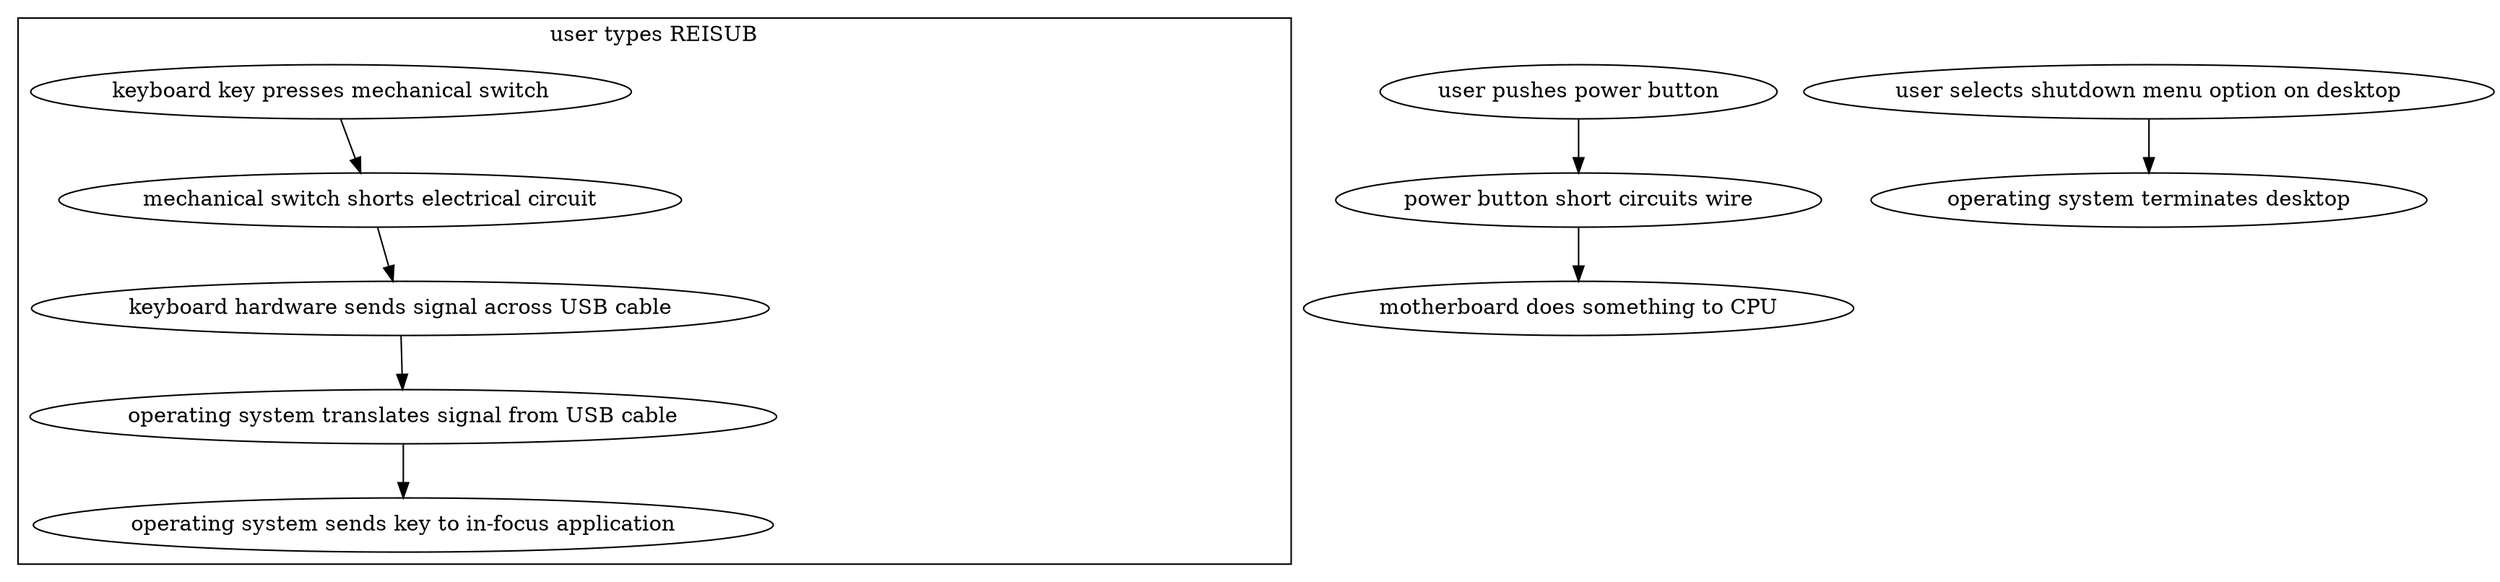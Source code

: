 strict digraph {
	graph [compound=true];
	node [label="\N"];
	subgraph cluster_user_story_user_turnsuser_types_REISUB {
		graph [label="user types REISUB"];
		user_story_user_turnsuser_types_REISUB	[style=invis];
		user_story_user_turnsuser_types_REISUBkeyboard_key_presses_mechanical_switch	[label="keyboard key presses mechanical switch"];
		user_story_user_turnsuser_types_REISUBmechanical_switch_shorts_electrical_circuit	[label="mechanical switch shorts electrical circuit"];
		user_story_user_turnsuser_types_REISUBkeyboard_key_presses_mechanical_switch -> user_story_user_turnsuser_types_REISUBmechanical_switch_shorts_electrical_circuit;
		user_story_user_turnsuser_types_REISUBkeyboard_hardware_sends_signal_across_USB_cable	[label="keyboard hardware sends signal across USB cable"];
		user_story_user_turnsuser_types_REISUBmechanical_switch_shorts_electrical_circuit -> user_story_user_turnsuser_types_REISUBkeyboard_hardware_sends_signal_across_USB_cable;
		user_story_user_turnsuser_types_REISUBoperating_system_translates_signal_from_USB_cable	[label="operating system translates signal from USB cable"];
		user_story_user_turnsuser_types_REISUBkeyboard_hardware_sends_signal_across_USB_cable -> user_story_user_turnsuser_types_REISUBoperating_system_translates_signal_from_USB_cable;
		user_story_user_turnsuser_types_REISUBoperating_system_sends_key_to_infocus_application	[label="operating system sends key to in-focus application"];
		user_story_user_turnsuser_types_REISUBoperating_system_translates_signal_from_USB_cable -> user_story_user_turnsuser_types_REISUBoperating_system_sends_key_to_infocus_application;
	}
	user_story_user_turnsuser_pushes_power_button	[label="user pushes power button"];
	user_story_user_turnspower_button_short_circuits_wire	[label="power button short circuits wire"];
	user_story_user_turnsuser_pushes_power_button -> user_story_user_turnspower_button_short_circuits_wire;
	user_story_user_turnsmotherboard_does_something_to_CPU	[label="motherboard does something to CPU"];
	user_story_user_turnspower_button_short_circuits_wire -> user_story_user_turnsmotherboard_does_something_to_CPU;
	user_story_user_turnsuser_selects_shutdown_menu_option_on_desktop	[label="user selects shutdown menu option on desktop"];
	user_story_user_turnsoperating_system_terminates_desktop	[label="operating system terminates desktop"];
	user_story_user_turnsuser_selects_shutdown_menu_option_on_desktop -> user_story_user_turnsoperating_system_terminates_desktop;
}

